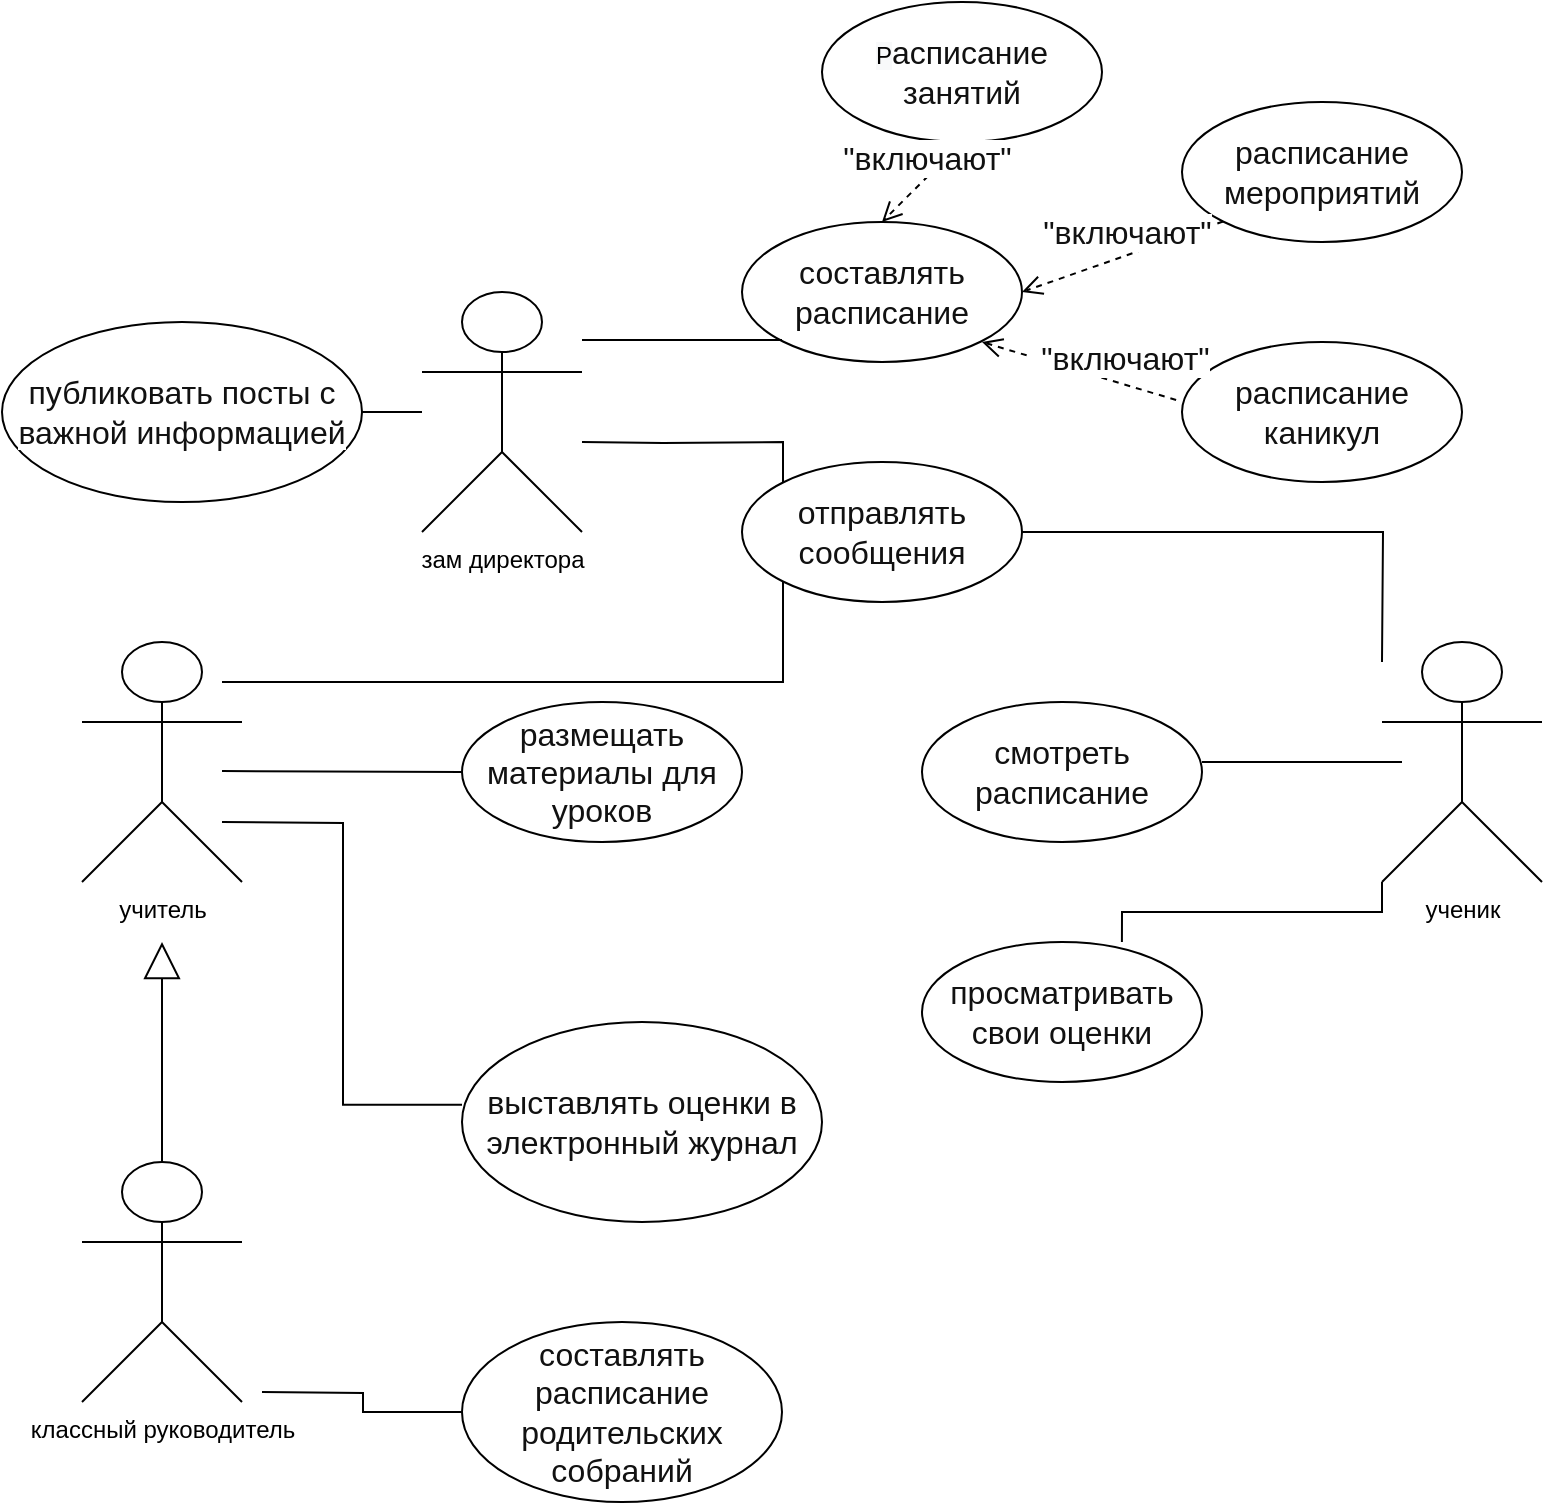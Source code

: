<mxfile version="16.2.7" type="github"><diagram id="Fl0xYgV0mFY0rgWKG4aV" name="Page-1"><mxGraphModel dx="1422" dy="786" grid="1" gridSize="10" guides="1" tooltips="1" connect="1" arrows="1" fold="1" page="1" pageScale="1" pageWidth="827" pageHeight="1169" background="#ffffff" math="0" shadow="0"><root><mxCell id="0"/><mxCell id="1" parent="0"/><mxCell id="6CPqXnD-DdkOMoVVIWOO-9" value="&lt;div&gt;&lt;span style=&quot;color: rgb(17 , 17 , 17) ; font-family: , &amp;#34;blinkmacsystemfont&amp;#34; , &amp;#34;arial&amp;#34; , sans-serif ; font-size: 16px ; text-align: left ; background-color: rgb(255 , 255 , 255)&quot;&gt;публиковать посты с важной информацией&lt;/span&gt;&lt;font color=&quot;#111111&quot;&gt;&lt;br&gt;&lt;/font&gt;&lt;/div&gt;" style="ellipse;whiteSpace=wrap;html=1;align=center;" vertex="1" parent="1"><mxGeometry x="30" y="170" width="180" height="90" as="geometry"/></mxCell><mxCell id="6CPqXnD-DdkOMoVVIWOO-24" value="&lt;font style=&quot;vertical-align: inherit&quot;&gt;&lt;font style=&quot;vertical-align: inherit&quot;&gt;&lt;font style=&quot;vertical-align: inherit&quot;&gt;&lt;font style=&quot;vertical-align: inherit&quot;&gt;&lt;font style=&quot;vertical-align: inherit&quot;&gt;&lt;font style=&quot;vertical-align: inherit&quot;&gt;учитель&lt;/font&gt;&lt;/font&gt;&lt;/font&gt;&lt;/font&gt;&lt;/font&gt;&lt;/font&gt;" style="shape=umlActor;verticalLabelPosition=bottom;verticalAlign=top;html=1;" vertex="1" parent="1"><mxGeometry x="70" y="330" width="80" height="120" as="geometry"/></mxCell><mxCell id="6CPqXnD-DdkOMoVVIWOO-26" value="&lt;font style=&quot;vertical-align: inherit&quot;&gt;&lt;font style=&quot;vertical-align: inherit&quot;&gt;&lt;font style=&quot;vertical-align: inherit&quot;&gt;&lt;font style=&quot;vertical-align: inherit&quot;&gt;&lt;font style=&quot;vertical-align: inherit&quot;&gt;&lt;font style=&quot;vertical-align: inherit&quot;&gt;&lt;font style=&quot;vertical-align: inherit&quot;&gt;&lt;font style=&quot;vertical-align: inherit&quot;&gt;классный руководитель&lt;/font&gt;&lt;/font&gt;&lt;/font&gt;&lt;/font&gt;&lt;/font&gt;&lt;/font&gt;&lt;/font&gt;&lt;/font&gt;" style="shape=umlActor;verticalLabelPosition=bottom;verticalAlign=top;html=1;" vertex="1" parent="1"><mxGeometry x="70" y="590" width="80" height="120" as="geometry"/></mxCell><mxCell id="6CPqXnD-DdkOMoVVIWOO-11" value="&lt;font style=&quot;vertical-align: inherit&quot;&gt;&lt;font style=&quot;vertical-align: inherit&quot;&gt;&lt;font style=&quot;vertical-align: inherit&quot;&gt;&lt;font style=&quot;vertical-align: inherit&quot;&gt;зам директора&lt;/font&gt;&lt;/font&gt;&lt;/font&gt;&lt;/font&gt;" style="shape=umlActor;verticalLabelPosition=bottom;verticalAlign=top;html=1;" vertex="1" parent="1"><mxGeometry x="240" y="155" width="80" height="120" as="geometry"/></mxCell><mxCell id="6CPqXnD-DdkOMoVVIWOO-27" value="" style="endArrow=none;html=1;edgeStyle=orthogonalEdgeStyle;rounded=0;" edge="1" parent="1" source="6CPqXnD-DdkOMoVVIWOO-9" target="6CPqXnD-DdkOMoVVIWOO-11"><mxGeometry relative="1" as="geometry"><mxPoint x="180" y="215" as="sourcePoint"/><mxPoint x="330" y="215" as="targetPoint"/><Array as="points"/></mxGeometry></mxCell><mxCell id="6CPqXnD-DdkOMoVVIWOO-28" value="&lt;span style=&quot;color: rgb(17 , 17 , 17) ; font-family: , &amp;#34;blinkmacsystemfont&amp;#34; , &amp;#34;arial&amp;#34; , sans-serif ; font-size: 16px ; text-align: left ; background-color: rgb(255 , 255 , 255)&quot;&gt;размещать материалы для уроков&lt;/span&gt;" style="ellipse;whiteSpace=wrap;html=1;" vertex="1" parent="1"><mxGeometry x="260" y="360" width="140" height="70" as="geometry"/></mxCell><mxCell id="6CPqXnD-DdkOMoVVIWOO-29" value="&lt;span style=&quot;color: rgb(17 , 17 , 17) ; font-family: , &amp;#34;blinkmacsystemfont&amp;#34; , &amp;#34;arial&amp;#34; , sans-serif ; font-size: 16px ; text-align: left ; background-color: rgb(255 , 255 , 255)&quot;&gt;выставлять оценки в электронный журнал&lt;/span&gt;" style="ellipse;whiteSpace=wrap;html=1;" vertex="1" parent="1"><mxGeometry x="260" y="520" width="180" height="100" as="geometry"/></mxCell><mxCell id="6CPqXnD-DdkOMoVVIWOO-30" value="&lt;span style=&quot;color: rgb(17 , 17 , 17) ; font-family: , &amp;#34;blinkmacsystemfont&amp;#34; , &amp;#34;arial&amp;#34; , sans-serif ; font-size: 16px ; text-align: left ; background-color: rgb(255 , 255 , 255)&quot;&gt;составлять расписание родительских собраний&lt;/span&gt;" style="ellipse;whiteSpace=wrap;html=1;" vertex="1" parent="1"><mxGeometry x="260" y="670" width="160" height="90" as="geometry"/></mxCell><mxCell id="6CPqXnD-DdkOMoVVIWOO-31" value="" style="endArrow=none;html=1;edgeStyle=orthogonalEdgeStyle;rounded=0;entryX=0;entryY=0.5;entryDx=0;entryDy=0;" edge="1" parent="1" target="6CPqXnD-DdkOMoVVIWOO-30"><mxGeometry relative="1" as="geometry"><mxPoint x="160" y="705" as="sourcePoint"/><mxPoint x="290" y="660" as="targetPoint"/></mxGeometry></mxCell><mxCell id="6CPqXnD-DdkOMoVVIWOO-34" value="&lt;font style=&quot;vertical-align: inherit&quot;&gt;&lt;font style=&quot;vertical-align: inherit&quot;&gt;&lt;font style=&quot;vertical-align: inherit&quot;&gt;&lt;font style=&quot;vertical-align: inherit&quot;&gt;&lt;font style=&quot;vertical-align: inherit&quot;&gt;&lt;font style=&quot;vertical-align: inherit&quot;&gt;ученик&lt;/font&gt;&lt;/font&gt;&lt;/font&gt;&lt;/font&gt;&lt;/font&gt;&lt;/font&gt;" style="shape=umlActor;verticalLabelPosition=bottom;verticalAlign=top;html=1;" vertex="1" parent="1"><mxGeometry x="720" y="330" width="80" height="120" as="geometry"/></mxCell><mxCell id="6CPqXnD-DdkOMoVVIWOO-35" value="&lt;div&gt;&lt;span style=&quot;color: rgb(17 , 17 , 17) ; font-family: , &amp;#34;blinkmacsystemfont&amp;#34; , &amp;#34;arial&amp;#34; , sans-serif ; font-size: 16px ; text-align: left ; background-color: rgb(255 , 255 , 255)&quot;&gt;составлять расписание&lt;/span&gt;&lt;font color=&quot;#111111&quot;&gt;&lt;span style=&quot;font-size: 14px&quot;&gt;&lt;br&gt;&lt;/span&gt;&lt;/font&gt;&lt;/div&gt;" style="ellipse;whiteSpace=wrap;html=1;" vertex="1" parent="1"><mxGeometry x="400" y="120" width="140" height="70" as="geometry"/></mxCell><mxCell id="6CPqXnD-DdkOMoVVIWOO-36" value="&lt;span style=&quot;color: rgb(17 , 17 , 17) ; font-family: , &amp;#34;blinkmacsystemfont&amp;#34; , &amp;#34;arial&amp;#34; , sans-serif ; font-size: 16px ; text-align: left ; background-color: rgb(255 , 255 , 255)&quot;&gt;отправлять сообщения&lt;/span&gt;" style="ellipse;whiteSpace=wrap;html=1;" vertex="1" parent="1"><mxGeometry x="400" y="240" width="140" height="70" as="geometry"/></mxCell><mxCell id="6CPqXnD-DdkOMoVVIWOO-37" value="&lt;span style=&quot;color: rgb(17 , 17 , 17) ; font-family: , &amp;#34;blinkmacsystemfont&amp;#34; , &amp;#34;arial&amp;#34; , sans-serif ; font-size: 16px ; text-align: left ; background-color: rgb(255 , 255 , 255)&quot;&gt;смотреть расписание&lt;/span&gt;" style="ellipse;whiteSpace=wrap;html=1;" vertex="1" parent="1"><mxGeometry x="490" y="360" width="140" height="70" as="geometry"/></mxCell><mxCell id="6CPqXnD-DdkOMoVVIWOO-38" value="&lt;span style=&quot;color: rgb(17 , 17 , 17) ; font-family: , &amp;#34;blinkmacsystemfont&amp;#34; , &amp;#34;arial&amp;#34; , sans-serif ; font-size: 16px ; text-align: left ; background-color: rgb(255 , 255 , 255)&quot;&gt;просматривать свои оценки&lt;/span&gt;" style="ellipse;whiteSpace=wrap;html=1;" vertex="1" parent="1"><mxGeometry x="490" y="480" width="140" height="70" as="geometry"/></mxCell><mxCell id="6CPqXnD-DdkOMoVVIWOO-39" value="&lt;div style=&quot;text-align: center&quot;&gt;&lt;span style=&quot;text-align: left ; background-color: rgb(248 , 249 , 250)&quot;&gt;Р&lt;/span&gt;&lt;span style=&quot;background-color: rgb(255 , 255 , 255) ; color: rgb(17 , 17 , 17) ; font-family: , &amp;#34;blinkmacsystemfont&amp;#34; , &amp;#34;arial&amp;#34; , sans-serif ; font-size: 16px ; text-align: left&quot;&gt;асписание занятий&lt;/span&gt;&lt;/div&gt;" style="ellipse;whiteSpace=wrap;html=1;" vertex="1" parent="1"><mxGeometry x="440" y="10" width="140" height="70" as="geometry"/></mxCell><mxCell id="6CPqXnD-DdkOMoVVIWOO-40" value="&lt;span style=&quot;color: rgb(17 , 17 , 17) ; font-family: , &amp;#34;blinkmacsystemfont&amp;#34; , &amp;#34;arial&amp;#34; , sans-serif ; font-size: 16px ; text-align: left ; background-color: rgb(255 , 255 , 255)&quot;&gt;расписание мероприятий&lt;/span&gt;" style="ellipse;whiteSpace=wrap;html=1;" vertex="1" parent="1"><mxGeometry x="620" y="60" width="140" height="70" as="geometry"/></mxCell><mxCell id="6CPqXnD-DdkOMoVVIWOO-41" value="&lt;span style=&quot;color: rgb(17 , 17 , 17) ; font-family: , &amp;#34;blinkmacsystemfont&amp;#34; , &amp;#34;arial&amp;#34; , sans-serif ; font-size: 16px ; text-align: left ; background-color: rgb(255 , 255 , 255)&quot;&gt;расписание каникул&lt;/span&gt;" style="ellipse;whiteSpace=wrap;html=1;" vertex="1" parent="1"><mxGeometry x="620" y="180" width="140" height="70" as="geometry"/></mxCell><mxCell id="6CPqXnD-DdkOMoVVIWOO-42" value="" style="endArrow=block;endSize=16;endFill=0;html=1;rounded=0;" edge="1" parent="1"><mxGeometry width="160" relative="1" as="geometry"><mxPoint x="110" y="590" as="sourcePoint"/><mxPoint x="110" y="480" as="targetPoint"/></mxGeometry></mxCell><mxCell id="6CPqXnD-DdkOMoVVIWOO-43" value="" style="endArrow=none;html=1;edgeStyle=orthogonalEdgeStyle;rounded=0;entryX=0;entryY=0.5;entryDx=0;entryDy=0;" edge="1" parent="1"><mxGeometry relative="1" as="geometry"><mxPoint x="630" y="390" as="sourcePoint"/><mxPoint x="730" y="390" as="targetPoint"/></mxGeometry></mxCell><mxCell id="6CPqXnD-DdkOMoVVIWOO-44" value="" style="endArrow=none;html=1;edgeStyle=orthogonalEdgeStyle;rounded=0;entryX=0;entryY=0.5;entryDx=0;entryDy=0;" edge="1" parent="1" target="6CPqXnD-DdkOMoVVIWOO-28"><mxGeometry relative="1" as="geometry"><mxPoint x="140" y="394.5" as="sourcePoint"/><mxPoint x="240" y="394.5" as="targetPoint"/></mxGeometry></mxCell><mxCell id="6CPqXnD-DdkOMoVVIWOO-45" value="" style="endArrow=none;html=1;edgeStyle=orthogonalEdgeStyle;rounded=0;entryX=0;entryY=0.414;entryDx=0;entryDy=0;entryPerimeter=0;" edge="1" parent="1" target="6CPqXnD-DdkOMoVVIWOO-29"><mxGeometry relative="1" as="geometry"><mxPoint x="140" y="420" as="sourcePoint"/><mxPoint x="240" y="420" as="targetPoint"/></mxGeometry></mxCell><mxCell id="6CPqXnD-DdkOMoVVIWOO-46" value="" style="endArrow=none;html=1;edgeStyle=orthogonalEdgeStyle;rounded=0;entryX=0;entryY=1;entryDx=0;entryDy=0;" edge="1" parent="1" target="6CPqXnD-DdkOMoVVIWOO-36"><mxGeometry relative="1" as="geometry"><mxPoint x="140" y="350" as="sourcePoint"/><mxPoint x="250" y="360" as="targetPoint"/><Array as="points"><mxPoint x="150" y="350"/><mxPoint x="421" y="350"/></Array></mxGeometry></mxCell><mxCell id="6CPqXnD-DdkOMoVVIWOO-47" value="" style="endArrow=none;html=1;edgeStyle=orthogonalEdgeStyle;rounded=0;entryX=0;entryY=0.5;entryDx=0;entryDy=0;" edge="1" parent="1"><mxGeometry relative="1" as="geometry"><mxPoint x="320" y="179" as="sourcePoint"/><mxPoint x="420" y="179" as="targetPoint"/></mxGeometry></mxCell><mxCell id="6CPqXnD-DdkOMoVVIWOO-48" value="" style="endArrow=none;html=1;edgeStyle=orthogonalEdgeStyle;rounded=0;entryX=0;entryY=0;entryDx=0;entryDy=0;" edge="1" parent="1" target="6CPqXnD-DdkOMoVVIWOO-36"><mxGeometry relative="1" as="geometry"><mxPoint x="320" y="230" as="sourcePoint"/><mxPoint x="420" y="230" as="targetPoint"/></mxGeometry></mxCell><mxCell id="6CPqXnD-DdkOMoVVIWOO-49" value="" style="endArrow=none;html=1;edgeStyle=orthogonalEdgeStyle;rounded=0;exitX=0.714;exitY=0;exitDx=0;exitDy=0;exitPerimeter=0;entryX=0;entryY=1;entryDx=0;entryDy=0;entryPerimeter=0;" edge="1" parent="1" source="6CPqXnD-DdkOMoVVIWOO-38" target="6CPqXnD-DdkOMoVVIWOO-34"><mxGeometry relative="1" as="geometry"><mxPoint x="620" y="430" as="sourcePoint"/><mxPoint x="730" y="460" as="targetPoint"/></mxGeometry></mxCell><mxCell id="6CPqXnD-DdkOMoVVIWOO-50" value="" style="endArrow=none;html=1;edgeStyle=orthogonalEdgeStyle;rounded=0;entryX=0;entryY=0.5;entryDx=0;entryDy=0;" edge="1" parent="1" source="6CPqXnD-DdkOMoVVIWOO-36"><mxGeometry relative="1" as="geometry"><mxPoint x="620" y="340" as="sourcePoint"/><mxPoint x="720" y="340" as="targetPoint"/></mxGeometry></mxCell><mxCell id="6CPqXnD-DdkOMoVVIWOO-51" value="&lt;span style=&quot;color: rgb(17 , 17 , 17) ; font-family: , &amp;#34;blinkmacsystemfont&amp;#34; , &amp;#34;arial&amp;#34; , sans-serif ; font-size: 16px&quot;&gt;&lt;font style=&quot;vertical-align: inherit&quot;&gt;&lt;font style=&quot;vertical-align: inherit&quot;&gt;&amp;nbsp;&quot;включают&quot;&lt;/font&gt;&lt;/font&gt;&lt;/span&gt;" style="html=1;verticalAlign=bottom;endArrow=open;dashed=1;endSize=8;rounded=0;exitX=-0.021;exitY=0.414;exitDx=0;exitDy=0;exitPerimeter=0;" edge="1" parent="1" source="6CPqXnD-DdkOMoVVIWOO-41"><mxGeometry x="-0.437" y="-1" relative="1" as="geometry"><mxPoint x="600" y="180" as="sourcePoint"/><mxPoint x="520" y="180" as="targetPoint"/><mxPoint x="-1" as="offset"/></mxGeometry></mxCell><mxCell id="6CPqXnD-DdkOMoVVIWOO-52" value="&lt;span style=&quot;color: rgb(17 , 17 , 17) ; font-family: , &amp;#34;blinkmacsystemfont&amp;#34; , &amp;#34;arial&amp;#34; , sans-serif ; font-size: 16px&quot;&gt;&lt;font style=&quot;vertical-align: inherit&quot;&gt;&lt;font style=&quot;vertical-align: inherit&quot;&gt;&amp;nbsp;&quot;включают&quot;&lt;/font&gt;&lt;/font&gt;&lt;/span&gt;" style="html=1;verticalAlign=bottom;endArrow=open;dashed=1;endSize=8;rounded=0;exitX=0;exitY=1;exitDx=0;exitDy=0;" edge="1" parent="1" source="6CPqXnD-DdkOMoVVIWOO-40"><mxGeometry relative="1" as="geometry"><mxPoint x="637.06" y="183.98" as="sourcePoint"/><mxPoint x="540" y="155" as="targetPoint"/></mxGeometry></mxCell><mxCell id="6CPqXnD-DdkOMoVVIWOO-53" value="&lt;span style=&quot;color: rgb(17 , 17 , 17) ; font-family: , &amp;#34;blinkmacsystemfont&amp;#34; , &amp;#34;arial&amp;#34; , sans-serif ; font-size: 16px&quot;&gt;&lt;font style=&quot;vertical-align: inherit&quot;&gt;&lt;font style=&quot;vertical-align: inherit&quot;&gt;&amp;nbsp;&quot;включают&quot;&lt;/font&gt;&lt;/font&gt;&lt;/span&gt;" style="html=1;verticalAlign=bottom;endArrow=open;dashed=1;endSize=8;rounded=0;exitX=0.5;exitY=1;exitDx=0;exitDy=0;entryX=0.5;entryY=0;entryDx=0;entryDy=0;" edge="1" parent="1" source="6CPqXnD-DdkOMoVVIWOO-39" target="6CPqXnD-DdkOMoVVIWOO-35"><mxGeometry relative="1" as="geometry"><mxPoint x="597.06" y="148.98" as="sourcePoint"/><mxPoint x="500" y="120" as="targetPoint"/></mxGeometry></mxCell></root></mxGraphModel></diagram></mxfile>